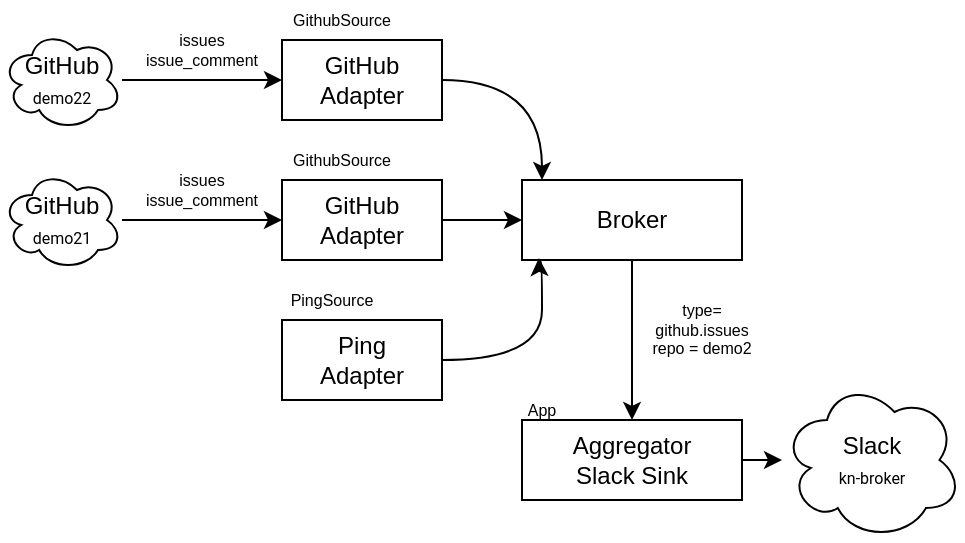 <mxfile version="20.3.0" type="device"><diagram id="46B4IyJuNGI6z4sR3Q5C" name="Page-1"><mxGraphModel dx="566" dy="481" grid="1" gridSize="10" guides="1" tooltips="1" connect="1" arrows="1" fold="1" page="1" pageScale="1" pageWidth="1100" pageHeight="850" math="0" shadow="0"><root><mxCell id="0"/><mxCell id="1" parent="0"/><mxCell id="rsSsC4IYRs_ZIfYihBS5-8" value="" style="edgeStyle=orthogonalEdgeStyle;rounded=0;orthogonalLoop=1;jettySize=auto;html=1;" parent="1" source="rsSsC4IYRs_ZIfYihBS5-2" target="rsSsC4IYRs_ZIfYihBS5-5" edge="1"><mxGeometry relative="1" as="geometry"/></mxCell><mxCell id="rsSsC4IYRs_ZIfYihBS5-2" value="GitHub&lt;br&gt;&lt;font face=&quot;roboto&quot;&gt;&lt;span style=&quot;font-size: 8px;&quot;&gt;demo22&lt;/span&gt;&lt;/font&gt;" style="ellipse;shape=cloud;whiteSpace=wrap;html=1;" parent="1" vertex="1"><mxGeometry x="90" y="495" width="60" height="50" as="geometry"/></mxCell><mxCell id="rsSsC4IYRs_ZIfYihBS5-9" value="" style="edgeStyle=orthogonalEdgeStyle;rounded=0;orthogonalLoop=1;jettySize=auto;html=1;curved=1;" parent="1" source="rsSsC4IYRs_ZIfYihBS5-5" target="rsSsC4IYRs_ZIfYihBS5-6" edge="1"><mxGeometry relative="1" as="geometry"><Array as="points"><mxPoint x="360" y="520"/></Array></mxGeometry></mxCell><mxCell id="rsSsC4IYRs_ZIfYihBS5-5" value="GitHub&lt;br&gt;Adapter" style="rounded=0;whiteSpace=wrap;html=1;" parent="1" vertex="1"><mxGeometry x="230" y="500" width="80" height="40" as="geometry"/></mxCell><mxCell id="4Ub3LfC8NPtyH5dbKrC5-7" style="edgeStyle=orthogonalEdgeStyle;rounded=0;orthogonalLoop=1;jettySize=auto;html=1;fontFamily=roboto;fontSource=https%3A%2F%2Ffonts.googleapis.com%2Fcss%3Ffamily%3Droboto;fontSize=8;" edge="1" parent="1" source="rsSsC4IYRs_ZIfYihBS5-6" target="4Ub3LfC8NPtyH5dbKrC5-4"><mxGeometry relative="1" as="geometry"><Array as="points"><mxPoint x="405" y="670"/><mxPoint x="405" y="670"/></Array></mxGeometry></mxCell><mxCell id="rsSsC4IYRs_ZIfYihBS5-6" value="Broker" style="rounded=0;whiteSpace=wrap;html=1;" parent="1" vertex="1"><mxGeometry x="350" y="570" width="110" height="40" as="geometry"/></mxCell><mxCell id="rsSsC4IYRs_ZIfYihBS5-11" value="App" style="text;html=1;strokeColor=none;fillColor=none;align=center;verticalAlign=middle;whiteSpace=wrap;rounded=0;fontSize=8;" parent="1" vertex="1"><mxGeometry x="350" y="680" width="20" height="10" as="geometry"/></mxCell><mxCell id="rsSsC4IYRs_ZIfYihBS5-12" value="GithubSource" style="text;html=1;strokeColor=none;fillColor=none;align=center;verticalAlign=middle;whiteSpace=wrap;rounded=0;fontSize=8;" parent="1" vertex="1"><mxGeometry x="230" y="480" width="60" height="20" as="geometry"/></mxCell><mxCell id="rsSsC4IYRs_ZIfYihBS5-13" value="issues&lt;br&gt;issue_comment" style="text;html=1;strokeColor=none;fillColor=none;align=center;verticalAlign=middle;whiteSpace=wrap;rounded=0;fontSize=8;" parent="1" vertex="1"><mxGeometry x="160" y="490" width="60" height="30" as="geometry"/></mxCell><mxCell id="4Ub3LfC8NPtyH5dbKrC5-3" value="Slack&lt;br&gt;&lt;span style=&quot;font-family: roboto; font-size: 8px;&quot;&gt;kn-broker&lt;/span&gt;" style="ellipse;shape=cloud;whiteSpace=wrap;html=1;" vertex="1" parent="1"><mxGeometry x="480" y="670" width="90" height="80" as="geometry"/></mxCell><mxCell id="4Ub3LfC8NPtyH5dbKrC5-4" value="Aggregator&lt;br&gt;Slack Sink" style="rounded=0;whiteSpace=wrap;html=1;" vertex="1" parent="1"><mxGeometry x="350" y="690" width="110" height="40" as="geometry"/></mxCell><mxCell id="4Ub3LfC8NPtyH5dbKrC5-15" style="edgeStyle=orthogonalEdgeStyle;rounded=0;orthogonalLoop=1;jettySize=auto;html=1;entryX=0.077;entryY=0.975;entryDx=0;entryDy=0;fontFamily=roboto;fontSource=https%3A%2F%2Ffonts.googleapis.com%2Fcss%3Ffamily%3Droboto;fontSize=8;curved=1;entryPerimeter=0;exitX=1;exitY=0.5;exitDx=0;exitDy=0;" edge="1" parent="1" source="4Ub3LfC8NPtyH5dbKrC5-8" target="rsSsC4IYRs_ZIfYihBS5-6"><mxGeometry relative="1" as="geometry"><Array as="points"><mxPoint x="360" y="660"/><mxPoint x="360" y="610"/><mxPoint x="359" y="610"/></Array></mxGeometry></mxCell><mxCell id="4Ub3LfC8NPtyH5dbKrC5-8" value="Ping&lt;br&gt;Adapter" style="rounded=0;whiteSpace=wrap;html=1;" vertex="1" parent="1"><mxGeometry x="230" y="640" width="80" height="40" as="geometry"/></mxCell><mxCell id="4Ub3LfC8NPtyH5dbKrC5-9" value="PingSource" style="text;html=1;strokeColor=none;fillColor=none;align=center;verticalAlign=middle;whiteSpace=wrap;rounded=0;fontSize=8;" vertex="1" parent="1"><mxGeometry x="230" y="620" width="50" height="20" as="geometry"/></mxCell><mxCell id="4Ub3LfC8NPtyH5dbKrC5-22" style="edgeStyle=orthogonalEdgeStyle;curved=1;rounded=0;orthogonalLoop=1;jettySize=auto;html=1;entryX=0;entryY=0.5;entryDx=0;entryDy=0;fontFamily=roboto;fontSource=https%3A%2F%2Ffonts.googleapis.com%2Fcss%3Ffamily%3Droboto;fontSize=8;" edge="1" parent="1" source="4Ub3LfC8NPtyH5dbKrC5-11" target="4Ub3LfC8NPtyH5dbKrC5-12"><mxGeometry relative="1" as="geometry"/></mxCell><mxCell id="4Ub3LfC8NPtyH5dbKrC5-11" value="GitHub&lt;br&gt;&lt;font face=&quot;roboto&quot;&gt;&lt;span style=&quot;font-size: 8px;&quot;&gt;demo21&lt;/span&gt;&lt;/font&gt;" style="ellipse;shape=cloud;whiteSpace=wrap;html=1;" vertex="1" parent="1"><mxGeometry x="90" y="565" width="60" height="50" as="geometry"/></mxCell><mxCell id="4Ub3LfC8NPtyH5dbKrC5-14" style="edgeStyle=orthogonalEdgeStyle;rounded=0;orthogonalLoop=1;jettySize=auto;html=1;exitX=1;exitY=0.5;exitDx=0;exitDy=0;entryX=0;entryY=0.5;entryDx=0;entryDy=0;fontFamily=roboto;fontSource=https%3A%2F%2Ffonts.googleapis.com%2Fcss%3Ffamily%3Droboto;fontSize=8;" edge="1" parent="1" source="4Ub3LfC8NPtyH5dbKrC5-12" target="rsSsC4IYRs_ZIfYihBS5-6"><mxGeometry relative="1" as="geometry"/></mxCell><mxCell id="4Ub3LfC8NPtyH5dbKrC5-12" value="GitHub&lt;br&gt;Adapter" style="rounded=0;whiteSpace=wrap;html=1;" vertex="1" parent="1"><mxGeometry x="230" y="570" width="80" height="40" as="geometry"/></mxCell><mxCell id="4Ub3LfC8NPtyH5dbKrC5-13" value="GithubSource" style="text;html=1;strokeColor=none;fillColor=none;align=center;verticalAlign=middle;whiteSpace=wrap;rounded=0;fontSize=8;" vertex="1" parent="1"><mxGeometry x="230" y="550" width="60" height="20" as="geometry"/></mxCell><mxCell id="4Ub3LfC8NPtyH5dbKrC5-17" value="type= github.issues&lt;br&gt;repo = demo2&lt;br&gt;" style="text;html=1;strokeColor=none;fillColor=none;align=center;verticalAlign=middle;whiteSpace=wrap;rounded=0;fontSize=8;" vertex="1" parent="1"><mxGeometry x="410" y="630" width="60" height="30" as="geometry"/></mxCell><mxCell id="4Ub3LfC8NPtyH5dbKrC5-21" style="edgeStyle=orthogonalEdgeStyle;curved=1;rounded=0;orthogonalLoop=1;jettySize=auto;html=1;exitX=1;exitY=0.5;exitDx=0;exitDy=0;fontFamily=roboto;fontSource=https%3A%2F%2Ffonts.googleapis.com%2Fcss%3Ffamily%3Droboto;fontSize=8;" edge="1" parent="1" source="4Ub3LfC8NPtyH5dbKrC5-4" target="4Ub3LfC8NPtyH5dbKrC5-3"><mxGeometry relative="1" as="geometry"><mxPoint x="460" y="770" as="sourcePoint"/><Array as="points"><mxPoint x="480" y="710"/><mxPoint x="480" y="710"/></Array></mxGeometry></mxCell><mxCell id="4Ub3LfC8NPtyH5dbKrC5-23" value="issues&lt;br&gt;issue_comment" style="text;html=1;strokeColor=none;fillColor=none;align=center;verticalAlign=middle;whiteSpace=wrap;rounded=0;fontSize=8;" vertex="1" parent="1"><mxGeometry x="160" y="560" width="60" height="30" as="geometry"/></mxCell></root></mxGraphModel></diagram></mxfile>
